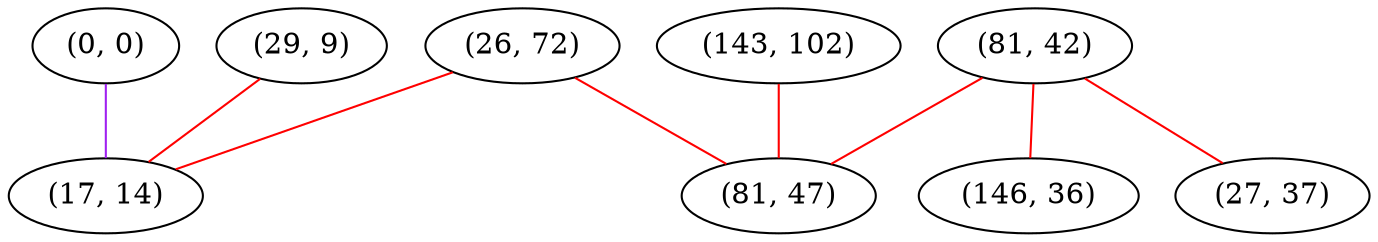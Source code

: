 graph "" {
"(0, 0)";
"(81, 42)";
"(29, 9)";
"(146, 36)";
"(26, 72)";
"(143, 102)";
"(27, 37)";
"(17, 14)";
"(81, 47)";
"(0, 0)" -- "(17, 14)"  [color=purple, key=0, weight=4];
"(81, 42)" -- "(81, 47)"  [color=red, key=0, weight=1];
"(81, 42)" -- "(146, 36)"  [color=red, key=0, weight=1];
"(81, 42)" -- "(27, 37)"  [color=red, key=0, weight=1];
"(29, 9)" -- "(17, 14)"  [color=red, key=0, weight=1];
"(26, 72)" -- "(17, 14)"  [color=red, key=0, weight=1];
"(26, 72)" -- "(81, 47)"  [color=red, key=0, weight=1];
"(143, 102)" -- "(81, 47)"  [color=red, key=0, weight=1];
}
